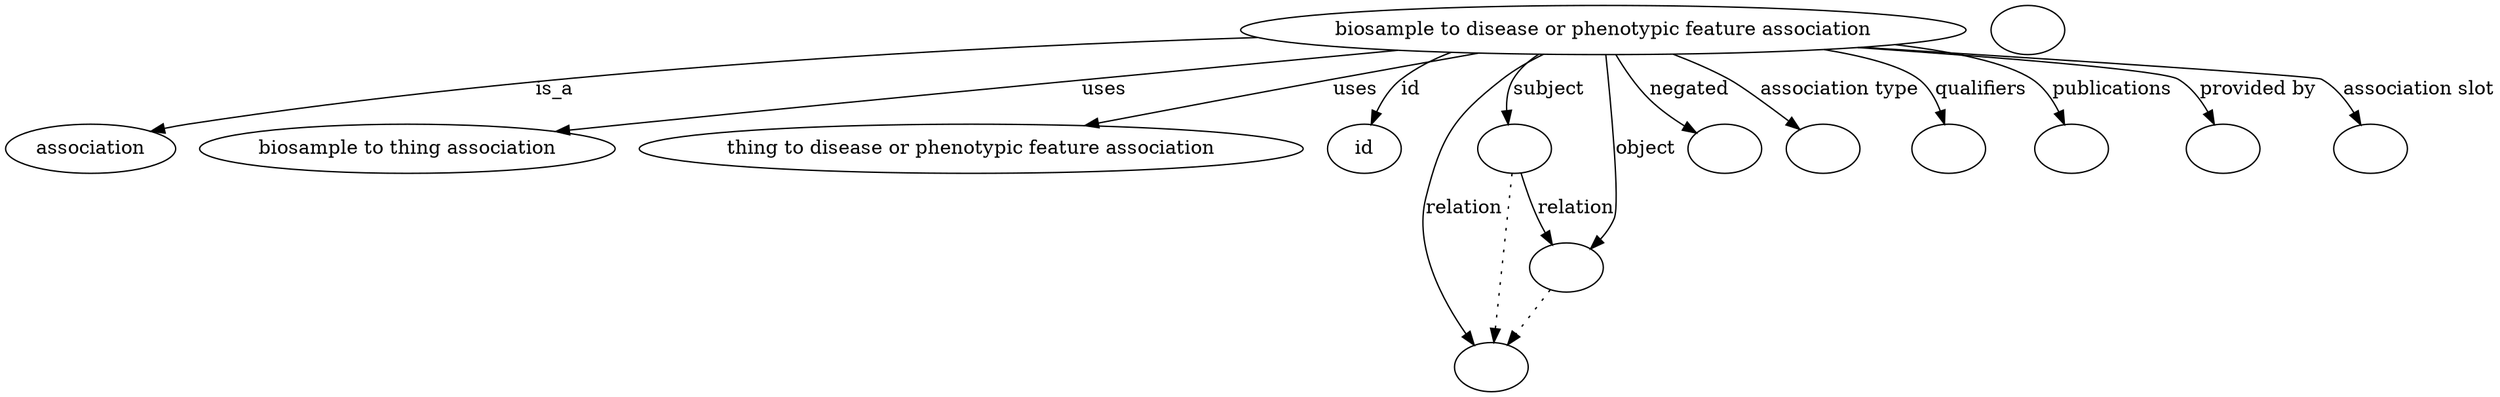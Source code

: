 digraph {
	graph [bb="0,0,1496.3,281"];
	node [label="\N"];
	"biosample to disease or phenotypic feature association"	 [height=0.5,
		label="biosample to disease or phenotypic feature association",
		pos="956.4,263",
		width=5.6288];
	association	 [height=0.5,
		pos="49.402,177",
		width=1.3723];
	"biosample to disease or phenotypic feature association" -> association	 [label=is_a,
		lp="385.68,220",
		pos="e,85.608,189.36 783.15,253.65 573.54,241.54 233.2,219.11 108.4,195 104.2,194.19 99.877,193.19 95.568,192.09"];
	"biosample to thing association"	 [height=0.5,
		pos="234.4,177",
		width=3.2623];
	"biosample to disease or phenotypic feature association" -> "biosample to thing association"	 [label=uses,
		lp="634.46,220",
		pos="e,319.75,189.42 826.28,249.15 705.66,236.07 521.25,215.46 361.4,195 351.19,193.69 340.53,192.27 329.91,190.82"];
	"thing to disease or phenotypic feature association"	 [height=0.5,
		pos="554.4,177",
		width=5.1241];
	"biosample to disease or phenotypic feature association" -> "thing to disease or phenotypic feature association"	 [label=uses,
		lp="785.46,220",
		pos="e,624.76,193.65 870.59,246.69 839.86,240.7 804.98,233.73 773.29,227 727.23,217.21 675.89,205.53 634.52,195.92"];
	id	 [height=0.5,
		pos="783.4,177",
		width=0.75];
	"biosample to disease or phenotypic feature association" -> id	 [color=black,
		label=id,
		lp="819.85,220",
		pos="e,789.97,194.74 869.14,246.69 845.24,240.99 823.22,234.2 813.51,227 805.5,221.06 799.2,212.3 794.48,203.77",
		style=solid];
	subject	 [color=black,
		height=0.5,
		label="",
		pos="893.4,177",
		width=0.75];
	"biosample to disease or phenotypic feature association" -> subject	 [color=black,
		label=subject,
		lp="923.23,220",
		pos="e,893.45,195.4 921.08,245.2 914.07,240.19 907.43,234.12 902.75,227 898.59,220.68 896.16,213 894.78,205.57",
		style=solid];
	relation	 [color=black,
		height=0.5,
		label="",
		pos="879.4,18",
		width=0.75];
	"biosample to disease or phenotypic feature association" -> relation	 [color=black,
		label=relation,
		lp="864.78,134",
		pos="e,871.6,35.296 922.25,245.19 912.66,239.74 902.41,233.47 893.4,227 876.01,214.51 868.69,213.19 857.4,195 841.09,168.72 837.64,157.52 \
842.64,127 847.39,98.078 858.77,66.495 867.63,44.806",
		style=solid];
	object	 [color=black,
		height=0.5,
		label="",
		pos="934.4,91",
		width=0.75];
	"biosample to disease or phenotypic feature association" -> object	 [color=black,
		label=object,
		lp="981.51,177",
		pos="e,946.98,107.32 959.45,244.98 963.24,218.53 967.91,167.91 956.4,127 955.37,123.33 953.85,119.66 952.08,116.15",
		style=solid];
	negated	 [color=black,
		height=0.5,
		label="",
		pos="1035.4,177",
		width=0.75];
	"biosample to disease or phenotypic feature association" -> negated	 [color=black,
		label=negated,
		lp="1021.2,220",
		pos="e,1019.8,191.77 971.36,244.61 979.33,235.01 989.42,223.18 998.87,213 1003.1,208.4 1007.8,203.61 1012.4,199.07",
		style=solid];
	"association type"	 [color=black,
		height=0.5,
		label="",
		pos="1107.4,177",
		width=0.75];
	"biosample to disease or phenotypic feature association" -> "association type"	 [color=black,
		label="association type",
		lp="1108.3,220",
		pos="e,1091.1,191.43 1004.8,245.33 1017.3,240.05 1030.6,233.83 1042.4,227 1056.7,218.72 1071.3,207.69 1083.1,198.1",
		style=solid];
	qualifiers	 [color=black,
		height=0.5,
		label="",
		pos="1179.4,177",
		width=0.75];
	"biosample to disease or phenotypic feature association" -> qualifiers	 [color=black,
		label=qualifiers,
		lp="1193.5,220",
		pos="e,1175.2,194.92 1084.6,249.03 1115.4,243.62 1143,236.42 1155.4,227 1162.8,221.38 1168,212.91 1171.6,204.53",
		style=solid];
	publications	 [color=black,
		height=0.5,
		label="",
		pos="1252.4,177",
		width=0.75];
	"biosample to disease or phenotypic feature association" -> publications	 [color=black,
		label=publications,
		lp="1271.6,220",
		pos="e,1246.7,194.66 1094,249.75 1153.3,243.06 1211.8,234.74 1223.4,227 1231.7,221.43 1238,212.59 1242.5,203.89",
		style=solid];
	"provided by"	 [color=black,
		height=0.5,
		label="",
		pos="1343.4,177",
		width=0.75];
	"biosample to disease or phenotypic feature association" -> "provided by"	 [color=black,
		label="provided by",
		lp="1358,220",
		pos="e,1336.1,194.84 1104.9,250.71 1197.3,242.59 1300.2,232.47 1309.4,227 1318.5,221.57 1325.7,212.65 1331.1,203.84",
		style=solid];
	"association slot"	 [color=black,
		height=0.5,
		label="",
		pos="1433.4,177",
		width=0.75];
	"biosample to disease or phenotypic feature association" -> "association slot"	 [color=black,
		label="association slot",
		lp="1453.4,220",
		pos="e,1425,194.48 1102.4,250.5 1124.5,248.64 1147,246.75 1168.4,245 1218.8,240.86 1351,251.26 1395.4,227 1405.4,221.53 1413.6,212.19 \
1419.7,203.05",
		style=solid];
	association_id	 [color=black,
		height=0.5,
		label="",
		pos="1204.4,263",
		width=0.75];
	subject -> relation	 [pos="e,880.99,36.027 891.8,158.76 889.37,131.21 884.75,78.735 881.89,46.223",
		style=dotted];
	subject -> object	 [label=relation,
		lp="935.78,134",
		pos="e,923.98,107.95 899.94,159.15 903.64,149.49 908.55,137.44 913.64,127 915.29,123.62 917.13,120.13 919,116.71"];
	object -> relation	 [pos="e,891.57,34.156 922.2,74.799 915,65.253 905.77,52.992 897.71,42.306",
		style=dotted];
}
